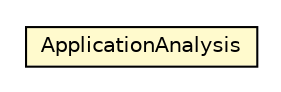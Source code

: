 #!/usr/local/bin/dot
#
# Class diagram 
# Generated by UMLGraph version 5.1 (http://www.umlgraph.org/)
#

digraph G {
	edge [fontname="Helvetica",fontsize=10,labelfontname="Helvetica",labelfontsize=10];
	node [fontname="Helvetica",fontsize=10,shape=plaintext];
	nodesep=0.25;
	ranksep=0.5;
	// org.androidtransfuse.analysis.ApplicationAnalysis
	c25420 [label=<<table title="org.androidtransfuse.analysis.ApplicationAnalysis" border="0" cellborder="1" cellspacing="0" cellpadding="2" port="p" bgcolor="lemonChiffon" href="./ApplicationAnalysis.html">
		<tr><td><table border="0" cellspacing="0" cellpadding="1">
<tr><td align="center" balign="center"> ApplicationAnalysis </td></tr>
		</table></td></tr>
		</table>>, fontname="Helvetica", fontcolor="black", fontsize=10.0];
}

